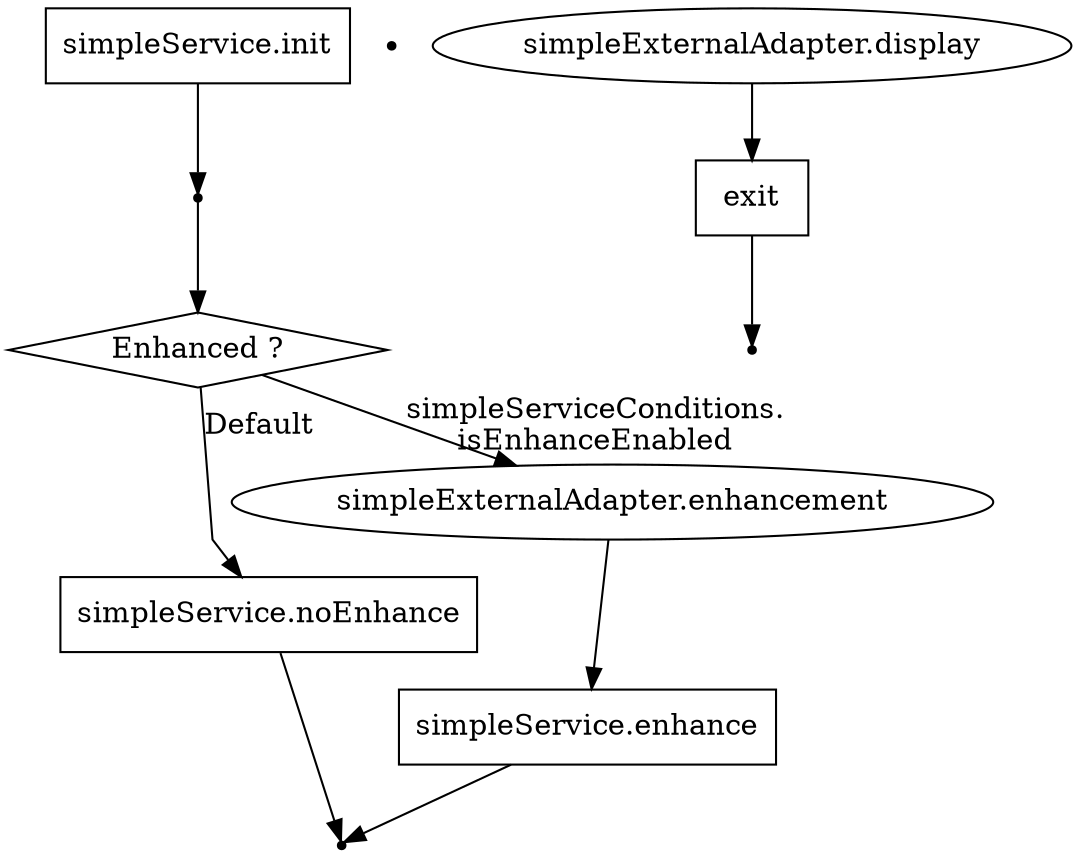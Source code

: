 // TBD
digraph "SimpleFlow" {
    splines=polyline;
    "enhanced" [ label="", shape="point"  ];
    "inputDataPoint" [ label="", shape="point"  ];
    "simpleService_init" [ label="", shape="point"  ];
    "exit" [ label="", shape="point"  ];
    "cond_24567b3c-5117-483f-8ea9-fb691be1cc53" [ label="Enhanced ?", shape="diamond"  ];
    "613b7b2c-12e0-48a4-bd93-8c598f421d0f_exit" [ label="exit", shape="box"  ];
    "8c27cce9-5d3f-4073-9305-0666fe1967f4_simpleService_noEnhance" [ label="simpleService.noEnhance", shape="box"  ];
    "6fdc7ed4-7490-4a09-8079-b195f9a3dcf8_simpleService_init" [ label="simpleService.init", shape="box"  ];
    "a6420748-b0b3-47c6-b141-d3a2531766d3_simpleService_enhance" [ label="simpleService.enhance", shape="box"  ];
    "69d7b327-448e-419a-98d5-75a3447898c1" [ label="simpleExternalAdapter.enhancement", shape="ellipse"  ];
    "08254c9a-f8c4-42f6-a631-75a5a67a0b7e" [ label="simpleExternalAdapter.display", shape="ellipse"  ];
    "6fdc7ed4-7490-4a09-8079-b195f9a3dcf8_simpleService_init" -> "simpleService_init" [  ];
    "simpleService_init" -> "cond_24567b3c-5117-483f-8ea9-fb691be1cc53" [  ];
    "cond_24567b3c-5117-483f-8ea9-fb691be1cc53" -> "69d7b327-448e-419a-98d5-75a3447898c1" [ label="simpleServiceConditions.
isEnhanceEnabled" labelfloat=true ];
    "69d7b327-448e-419a-98d5-75a3447898c1" -> "a6420748-b0b3-47c6-b141-d3a2531766d3_simpleService_enhance" [  ];
    "a6420748-b0b3-47c6-b141-d3a2531766d3_simpleService_enhance" -> "enhanced" [  ];
    "cond_24567b3c-5117-483f-8ea9-fb691be1cc53" -> "8c27cce9-5d3f-4073-9305-0666fe1967f4_simpleService_noEnhance" [ label="Default" labelfloat=true ];
    "8c27cce9-5d3f-4073-9305-0666fe1967f4_simpleService_noEnhance" -> "enhanced" [  ];
    "08254c9a-f8c4-42f6-a631-75a5a67a0b7e" -> "613b7b2c-12e0-48a4-bd93-8c598f421d0f_exit" [  ];
    "613b7b2c-12e0-48a4-bd93-8c598f421d0f_exit" -> "exit" [  ];
}